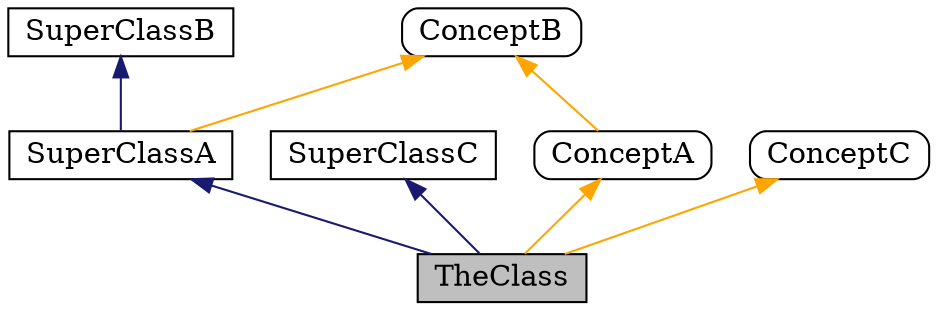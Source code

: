 digraph {
  rankdir=BT;

  SuperClassA -> SuperClassB [color="midnightblue",height=0.2,width=0.4];
  TheClass -> SuperClassA [color="midnightblue",height=0.2,width=0.4];
  TheClass -> SuperClassC [color="midnightblue",height=0.2,width=0.4];
  TheClass -> ConceptA [color="orange",height=0.2,width=0.4];
  SuperClassA -> ConceptB [color="orange",height=0.2,width=0.4];
  ConceptA -> ConceptB [color="orange",height=0.2,width=0.4];
  TheClass -> ConceptC [color="orange",height=0.2,width=0.4];

  SuperClassA [shape=box,height=0.2,width=0.4,fontcolor="black",URL="SuperClassA.html"];
  SuperClassB [shape=box,height=0.2,width=0.4,fontcolor="black",URL="SuperClassB.html"];
  SuperClassC [shape=box,height=0.2,width=0.4,fontcolor="black",URL="SuperClassC.html"];
  ConceptA [shape=box,height=0.2,width=0.4,style="rounded",fontcolor="black",URL="ConceptA.html"];
  ConceptB [shape=box,height=0.2,width=0.4,style="rounded",fontcolor="black",URL="ConceptB.html"];
  ConceptC [shape=box,height=0.2,width=0.4,style="rounded",fontcolor="black",URL="ConceptC.html"];
  TheClass [shape=box,height=0.2,width=0.4,fillcolor="grey75",style="filled",fontcolor="black",URL="TheClass.html"];
}